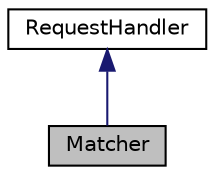 digraph "Matcher"
{
  edge [fontname="Helvetica",fontsize="10",labelfontname="Helvetica",labelfontsize="10"];
  node [fontname="Helvetica",fontsize="10",shape=record];
  Node1 [label="Matcher",height=0.2,width=0.4,color="black", fillcolor="grey75", style="filled", fontcolor="black"];
  Node2 -> Node1 [dir="back",color="midnightblue",fontsize="10",style="solid"];
  Node2 [label="RequestHandler",height=0.2,width=0.4,color="black", fillcolor="white", style="filled",URL="$class_request_handler.html",tooltip="Handler genérico para un request de un usuario. "];
}
